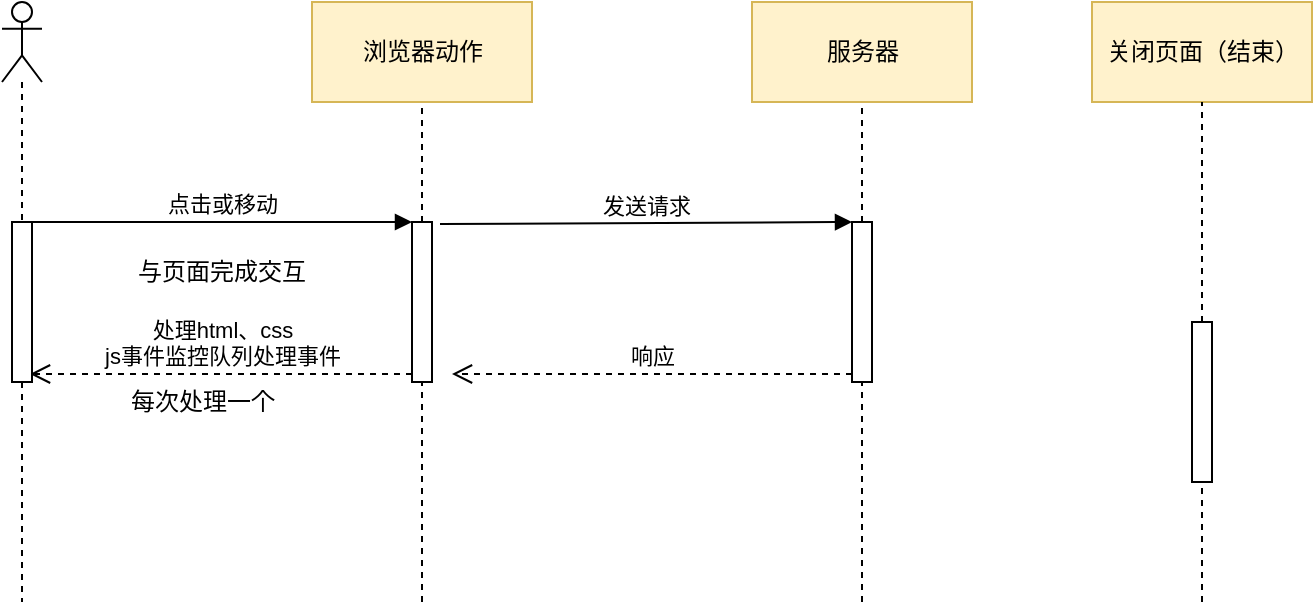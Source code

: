 <mxfile version="15.5.8" type="github">
  <diagram id="sgR2FB196pHyymEvwyh_" name="第 1 页">
    <mxGraphModel dx="946" dy="614" grid="1" gridSize="10" guides="1" tooltips="1" connect="1" arrows="1" fold="1" page="1" pageScale="1" pageWidth="1654" pageHeight="2336" math="0" shadow="0">
      <root>
        <mxCell id="0" />
        <mxCell id="1" parent="0" />
        <mxCell id="pcfipljqLv7cYuyULYvj-9" value="浏览器动作" style="html=1;fillColor=#fff2cc;strokeColor=#d6b656;" vertex="1" parent="1">
          <mxGeometry x="270" y="90" width="110" height="50" as="geometry" />
        </mxCell>
        <mxCell id="pcfipljqLv7cYuyULYvj-16" value="" style="html=1;points=[];perimeter=orthogonalPerimeter;" vertex="1" parent="1">
          <mxGeometry x="320" y="200" width="10" height="80" as="geometry" />
        </mxCell>
        <mxCell id="pcfipljqLv7cYuyULYvj-20" value="与页面完成交互" style="text;html=1;strokeColor=none;fillColor=none;align=center;verticalAlign=middle;whiteSpace=wrap;rounded=0;" vertex="1" parent="1">
          <mxGeometry x="170" y="210" width="110" height="30" as="geometry" />
        </mxCell>
        <mxCell id="pcfipljqLv7cYuyULYvj-21" value="服务器" style="html=1;fillColor=#fff2cc;strokeColor=#d6b656;" vertex="1" parent="1">
          <mxGeometry x="490" y="90" width="110" height="50" as="geometry" />
        </mxCell>
        <mxCell id="pcfipljqLv7cYuyULYvj-29" value="发送请求" style="html=1;verticalAlign=bottom;endArrow=block;entryX=0;entryY=0;rounded=0;exitX=1.4;exitY=0.013;exitDx=0;exitDy=0;exitPerimeter=0;" edge="1" target="pcfipljqLv7cYuyULYvj-28" parent="1" source="pcfipljqLv7cYuyULYvj-16">
          <mxGeometry relative="1" as="geometry">
            <mxPoint x="470" y="200" as="sourcePoint" />
          </mxGeometry>
        </mxCell>
        <mxCell id="pcfipljqLv7cYuyULYvj-30" value="响应" style="html=1;verticalAlign=bottom;endArrow=open;dashed=1;endSize=8;exitX=0;exitY=0.95;rounded=0;" edge="1" source="pcfipljqLv7cYuyULYvj-28" parent="1">
          <mxGeometry relative="1" as="geometry">
            <mxPoint x="340" y="276" as="targetPoint" />
          </mxGeometry>
        </mxCell>
        <mxCell id="pcfipljqLv7cYuyULYvj-32" value="点击或移动" style="html=1;verticalAlign=bottom;endArrow=block;entryX=0;entryY=0;rounded=0;" edge="1" target="pcfipljqLv7cYuyULYvj-31" parent="1">
          <mxGeometry relative="1" as="geometry">
            <mxPoint x="130" y="200" as="sourcePoint" />
          </mxGeometry>
        </mxCell>
        <mxCell id="pcfipljqLv7cYuyULYvj-33" value="处理html、css&lt;br&gt;js事件监控队列处理事件" style="html=1;verticalAlign=bottom;endArrow=open;dashed=1;endSize=8;exitX=0;exitY=0.95;rounded=0;entryX=0.9;entryY=0.95;entryDx=0;entryDy=0;entryPerimeter=0;" edge="1" source="pcfipljqLv7cYuyULYvj-31" parent="1" target="pcfipljqLv7cYuyULYvj-12">
          <mxGeometry relative="1" as="geometry">
            <mxPoint x="250" y="276" as="targetPoint" />
          </mxGeometry>
        </mxCell>
        <mxCell id="pcfipljqLv7cYuyULYvj-35" value="每次处理一个" style="text;html=1;align=center;verticalAlign=middle;resizable=0;points=[];autosize=1;strokeColor=none;fillColor=none;" vertex="1" parent="1">
          <mxGeometry x="170" y="280" width="90" height="20" as="geometry" />
        </mxCell>
        <mxCell id="pcfipljqLv7cYuyULYvj-36" value="关闭页面（结束）" style="html=1;fillColor=#fff2cc;strokeColor=#d6b656;" vertex="1" parent="1">
          <mxGeometry x="660" y="90" width="110" height="50" as="geometry" />
        </mxCell>
        <mxCell id="pcfipljqLv7cYuyULYvj-38" value="" style="shape=umlLifeline;participant=umlActor;perimeter=lifelinePerimeter;whiteSpace=wrap;html=1;container=1;collapsible=0;recursiveResize=0;verticalAlign=top;spacingTop=36;outlineConnect=0;" vertex="1" parent="1">
          <mxGeometry x="115" y="90" width="20" height="300" as="geometry" />
        </mxCell>
        <mxCell id="pcfipljqLv7cYuyULYvj-12" value="" style="html=1;points=[];perimeter=orthogonalPerimeter;" vertex="1" parent="pcfipljqLv7cYuyULYvj-38">
          <mxGeometry x="5" y="110" width="10" height="80" as="geometry" />
        </mxCell>
        <mxCell id="pcfipljqLv7cYuyULYvj-40" value="" style="endArrow=none;dashed=1;html=1;rounded=0;entryX=0.5;entryY=1;entryDx=0;entryDy=0;startArrow=none;" edge="1" parent="1" source="pcfipljqLv7cYuyULYvj-31" target="pcfipljqLv7cYuyULYvj-9">
          <mxGeometry width="50" height="50" relative="1" as="geometry">
            <mxPoint x="325" y="390" as="sourcePoint" />
            <mxPoint x="370" y="340" as="targetPoint" />
          </mxGeometry>
        </mxCell>
        <mxCell id="pcfipljqLv7cYuyULYvj-41" value="" style="endArrow=none;dashed=1;html=1;rounded=0;entryX=0.5;entryY=1;entryDx=0;entryDy=0;startArrow=none;" edge="1" parent="1" source="pcfipljqLv7cYuyULYvj-28" target="pcfipljqLv7cYuyULYvj-21">
          <mxGeometry width="50" height="50" relative="1" as="geometry">
            <mxPoint x="545" y="390" as="sourcePoint" />
            <mxPoint x="510" y="270" as="targetPoint" />
            <Array as="points" />
          </mxGeometry>
        </mxCell>
        <mxCell id="pcfipljqLv7cYuyULYvj-42" value="" style="endArrow=none;dashed=1;html=1;rounded=0;entryX=0.5;entryY=1;entryDx=0;entryDy=0;startArrow=none;" edge="1" parent="1" source="pcfipljqLv7cYuyULYvj-43" target="pcfipljqLv7cYuyULYvj-36">
          <mxGeometry width="50" height="50" relative="1" as="geometry">
            <mxPoint x="715" y="390" as="sourcePoint" />
            <mxPoint x="555" y="150" as="targetPoint" />
          </mxGeometry>
        </mxCell>
        <mxCell id="pcfipljqLv7cYuyULYvj-43" value="" style="html=1;points=[];perimeter=orthogonalPerimeter;" vertex="1" parent="1">
          <mxGeometry x="710" y="250" width="10" height="80" as="geometry" />
        </mxCell>
        <mxCell id="pcfipljqLv7cYuyULYvj-44" value="" style="endArrow=none;dashed=1;html=1;rounded=0;entryX=0.5;entryY=1;entryDx=0;entryDy=0;" edge="1" parent="1" target="pcfipljqLv7cYuyULYvj-43">
          <mxGeometry width="50" height="50" relative="1" as="geometry">
            <mxPoint x="715" y="390" as="sourcePoint" />
            <mxPoint x="715" y="140" as="targetPoint" />
          </mxGeometry>
        </mxCell>
        <mxCell id="pcfipljqLv7cYuyULYvj-31" value="" style="html=1;points=[];perimeter=orthogonalPerimeter;" vertex="1" parent="1">
          <mxGeometry x="320" y="200" width="10" height="80" as="geometry" />
        </mxCell>
        <mxCell id="pcfipljqLv7cYuyULYvj-45" value="" style="endArrow=none;dashed=1;html=1;rounded=0;entryX=0.5;entryY=1;entryDx=0;entryDy=0;" edge="1" parent="1" target="pcfipljqLv7cYuyULYvj-31">
          <mxGeometry width="50" height="50" relative="1" as="geometry">
            <mxPoint x="325" y="390" as="sourcePoint" />
            <mxPoint x="325" y="140" as="targetPoint" />
          </mxGeometry>
        </mxCell>
        <mxCell id="pcfipljqLv7cYuyULYvj-28" value="" style="html=1;points=[];perimeter=orthogonalPerimeter;" vertex="1" parent="1">
          <mxGeometry x="540" y="200" width="10" height="80" as="geometry" />
        </mxCell>
        <mxCell id="pcfipljqLv7cYuyULYvj-46" value="" style="endArrow=none;dashed=1;html=1;rounded=0;entryX=0.5;entryY=1;entryDx=0;entryDy=0;" edge="1" parent="1" target="pcfipljqLv7cYuyULYvj-28">
          <mxGeometry width="50" height="50" relative="1" as="geometry">
            <mxPoint x="545" y="390" as="sourcePoint" />
            <mxPoint x="545" y="140" as="targetPoint" />
            <Array as="points">
              <mxPoint x="545" y="300" />
            </Array>
          </mxGeometry>
        </mxCell>
      </root>
    </mxGraphModel>
  </diagram>
</mxfile>
